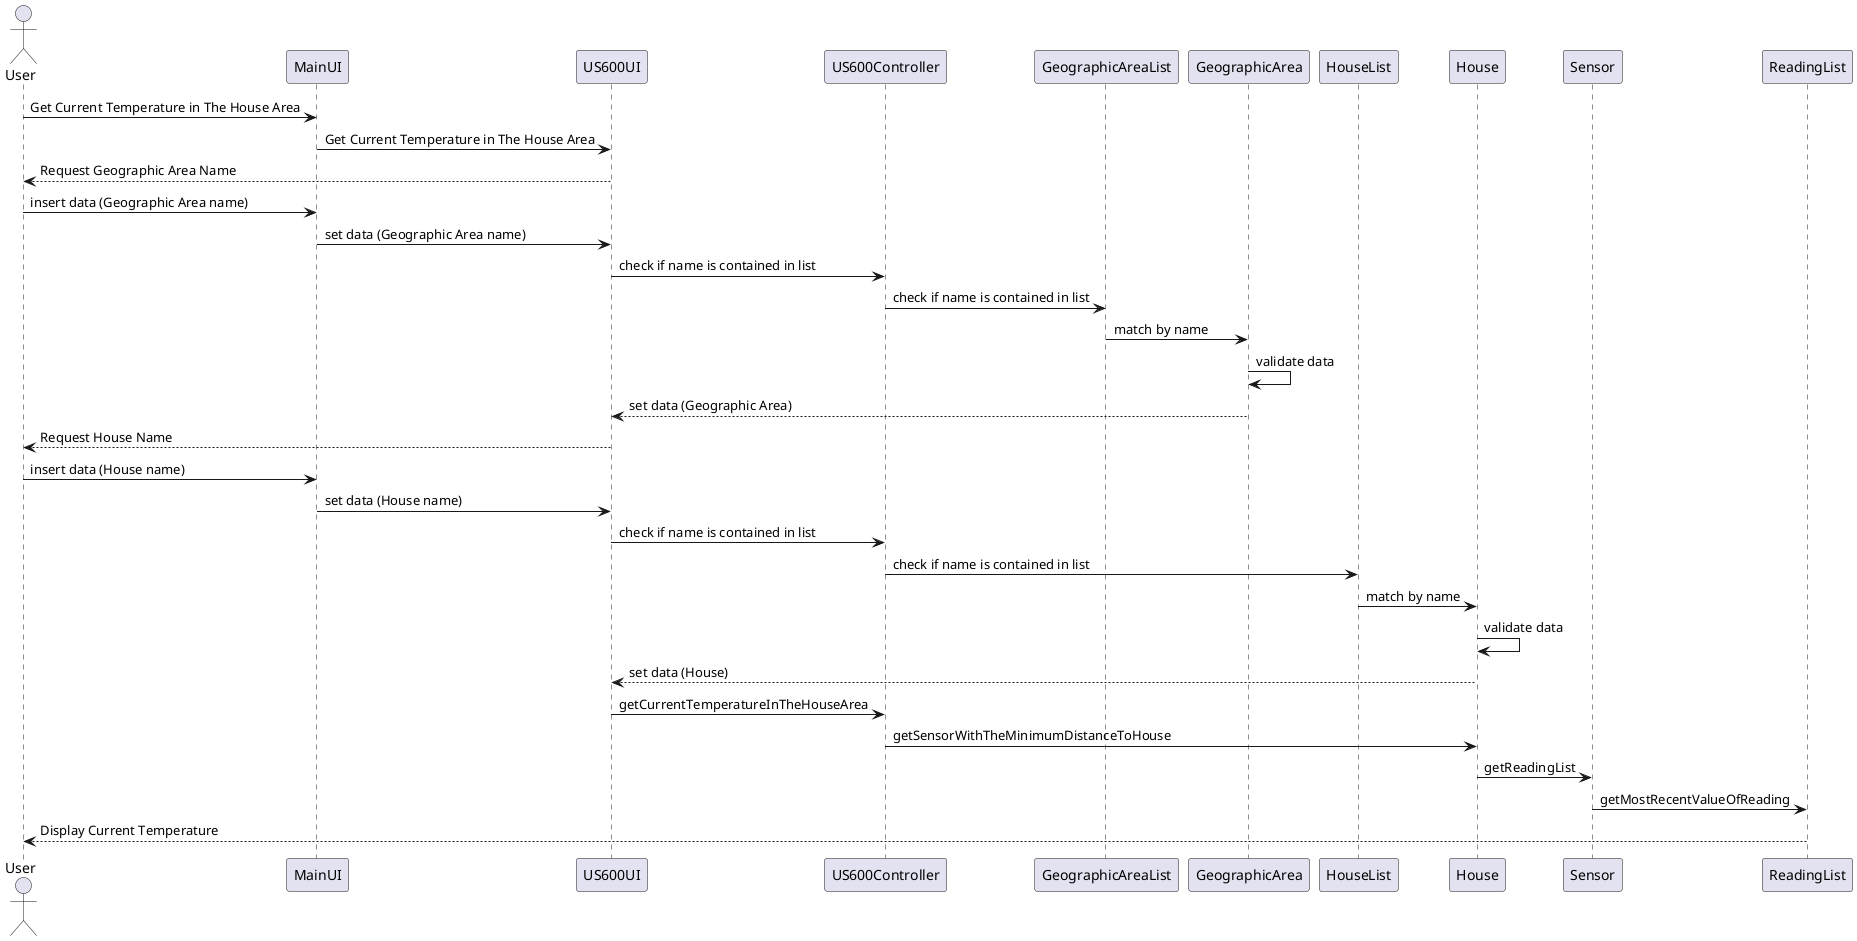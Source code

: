 @startuml
actor User
User -> MainUI: Get Current Temperature in The House Area
MainUI -> US600UI: Get Current Temperature in The House Area
US600UI --> User: Request Geographic Area Name
User -> MainUI: insert data (Geographic Area name)
MainUI -> US600UI: set data (Geographic Area name)
US600UI -> US600Controller: check if name is contained in list
US600Controller -> GeographicAreaList: check if name is contained in list
GeographicAreaList -> GeographicArea: match by name
GeographicArea -> GeographicArea: validate data
GeographicArea --> US600UI: set data (Geographic Area)
US600UI --> User: Request House Name
User -> MainUI: insert data (House name)
MainUI -> US600UI: set data (House name)
US600UI -> US600Controller: check if name is contained in list
US600Controller -> HouseList: check if name is contained in list
HouseList -> House: match by name
House -> House: validate data
House --> US600UI: set data (House)
US600UI -> US600Controller: getCurrentTemperatureInTheHouseArea
US600Controller->House: getSensorWithTheMinimumDistanceToHouse
House->Sensor: getReadingList
Sensor->ReadingList:getMostRecentValueOfReading
ReadingList-->User: Display Current Temperature
@enduml